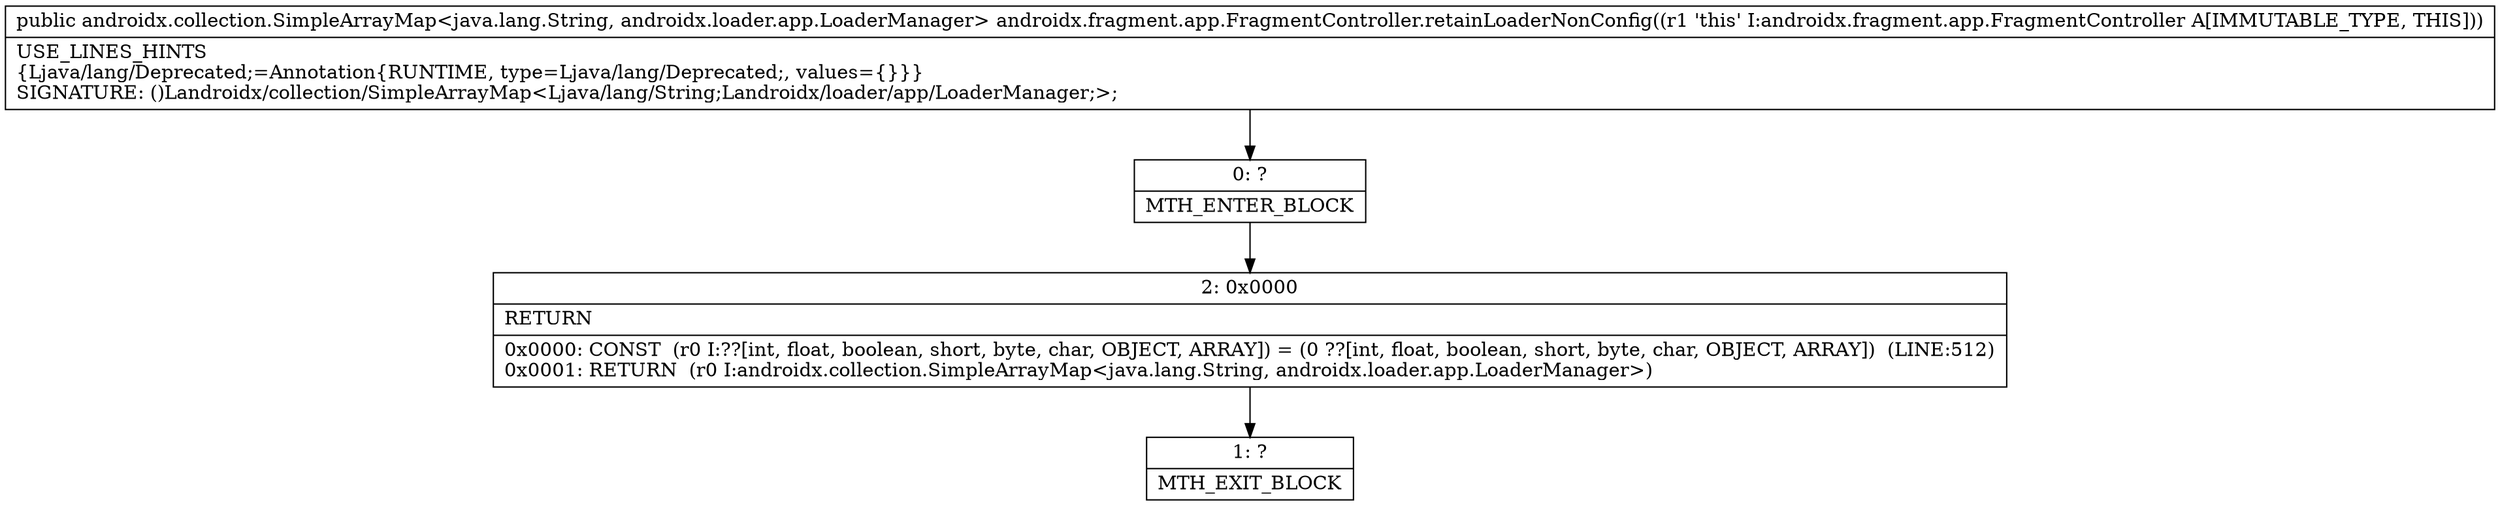 digraph "CFG forandroidx.fragment.app.FragmentController.retainLoaderNonConfig()Landroidx\/collection\/SimpleArrayMap;" {
Node_0 [shape=record,label="{0\:\ ?|MTH_ENTER_BLOCK\l}"];
Node_2 [shape=record,label="{2\:\ 0x0000|RETURN\l|0x0000: CONST  (r0 I:??[int, float, boolean, short, byte, char, OBJECT, ARRAY]) = (0 ??[int, float, boolean, short, byte, char, OBJECT, ARRAY])  (LINE:512)\l0x0001: RETURN  (r0 I:androidx.collection.SimpleArrayMap\<java.lang.String, androidx.loader.app.LoaderManager\>) \l}"];
Node_1 [shape=record,label="{1\:\ ?|MTH_EXIT_BLOCK\l}"];
MethodNode[shape=record,label="{public androidx.collection.SimpleArrayMap\<java.lang.String, androidx.loader.app.LoaderManager\> androidx.fragment.app.FragmentController.retainLoaderNonConfig((r1 'this' I:androidx.fragment.app.FragmentController A[IMMUTABLE_TYPE, THIS]))  | USE_LINES_HINTS\l\{Ljava\/lang\/Deprecated;=Annotation\{RUNTIME, type=Ljava\/lang\/Deprecated;, values=\{\}\}\}\lSIGNATURE: ()Landroidx\/collection\/SimpleArrayMap\<Ljava\/lang\/String;Landroidx\/loader\/app\/LoaderManager;\>;\l}"];
MethodNode -> Node_0;Node_0 -> Node_2;
Node_2 -> Node_1;
}

